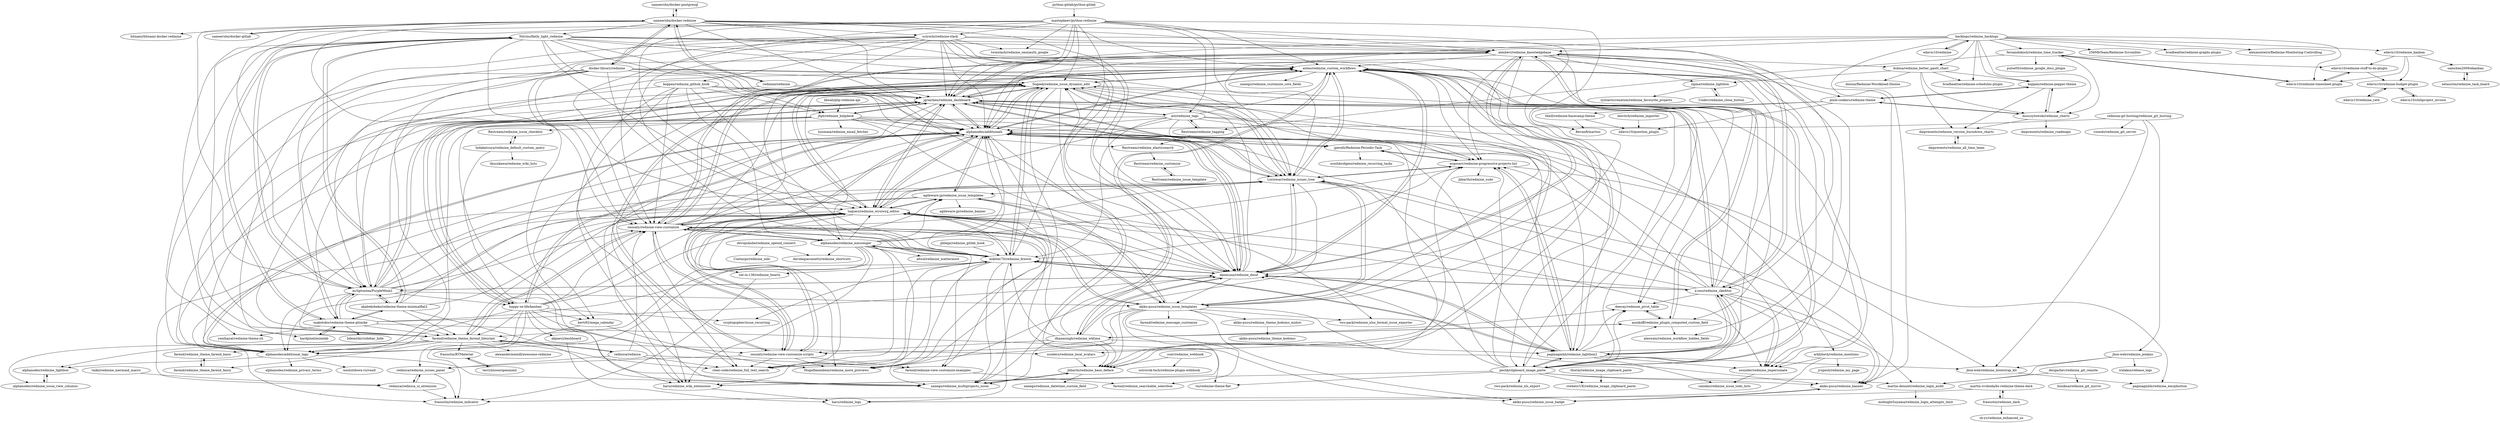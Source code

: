 digraph G {
"sameersbn/docker-postgresql" -> "sameersbn/docker-redmine" ["e"=1]
"sameersbn/docker-gitlab" -> "sameersbn/docker-redmine" ["e"=1]
"maxtepkeev/python-redmine" -> "anteo/redmine_custom_workflows"
"maxtepkeev/python-redmine" -> "Ilogeek/redmine_issue_dynamic_edit"
"maxtepkeev/python-redmine" -> "alexbevi/redmine_knowledgebase"
"maxtepkeev/python-redmine" -> "mrliptontea/PurpleMine2"
"maxtepkeev/python-redmine" -> "jgraichen/redmine_dashboard"
"maxtepkeev/python-redmine" -> "onozaty/redmine-view-customize"
"maxtepkeev/python-redmine" -> "farend/redmine_theme_farend_bleuclair"
"maxtepkeev/python-redmine" -> "mikitex70/redmine_drawio"
"maxtepkeev/python-redmine" -> "alphanodes/additionals"
"maxtepkeev/python-redmine" -> "twinslash/redmine_omniauth_google"
"maxtepkeev/python-redmine" -> "ixti/redmine_tags"
"maxtepkeev/python-redmine" -> "sciyoshi/redmine-slack"
"maxtepkeev/python-redmine" -> "danmunn/redmine_dmsf"
"maxtepkeev/python-redmine" -> "Loriowar/redmine_issues_tree"
"maxtepkeev/python-redmine" -> "taqueci/redmine_wysiwyg_editor"
"sameersbn/docker-redmine" -> "docker-library/redmine"
"sameersbn/docker-redmine" -> "sameersbn/docker-gitlab" ["e"=1]
"sameersbn/docker-redmine" -> "jgraichen/redmine_dashboard"
"sameersbn/docker-redmine" -> "bitnami/bitnami-docker-redmine"
"sameersbn/docker-redmine" -> "mrliptontea/PurpleMine2"
"sameersbn/docker-redmine" -> "sciyoshi/redmine-slack"
"sameersbn/docker-redmine" -> "danmunn/redmine_dmsf"
"sameersbn/docker-redmine" -> "onozaty/redmine-view-customize"
"sameersbn/docker-redmine" -> "redmine/redmine" ["e"=1]
"sameersbn/docker-redmine" -> "alphanodes/additionals"
"sameersbn/docker-redmine" -> "peclik/clipboard_image_paste"
"sameersbn/docker-redmine" -> "Nitrino/flatly_light_redmine"
"sameersbn/docker-redmine" -> "sameersbn/docker-postgresql" ["e"=1]
"sameersbn/docker-redmine" -> "alexbevi/redmine_knowledgebase"
"sameersbn/docker-redmine" -> "anteo/redmine_custom_workflows"
"taqueci/redmine_wysiwyg_editor" -> "Ilogeek/redmine_issue_dynamic_edit"
"taqueci/redmine_wysiwyg_editor" -> "alphanodes/additionals"
"taqueci/redmine_wysiwyg_editor" -> "Loriowar/redmine_issues_tree"
"taqueci/redmine_wysiwyg_editor" -> "nounder/redmine_impersonate"
"taqueci/redmine_wysiwyg_editor" -> "akiko-pusu/redmine_issue_templates"
"taqueci/redmine_wysiwyg_editor" -> "agileware-jp/redmine_issue_templates"
"taqueci/redmine_wysiwyg_editor" -> "mikitex70/redmine_drawio"
"taqueci/redmine_wysiwyg_editor" -> "nanego/redmine_multiprojects_issue"
"taqueci/redmine_wysiwyg_editor" -> "onozaty/redmine-view-customize"
"taqueci/redmine_wysiwyg_editor" -> "HugoHasenbein/redmine_more_previews"
"taqueci/redmine_wysiwyg_editor" -> "alphanodes/additional_tags"
"taqueci/redmine_wysiwyg_editor" -> "onozaty/redmine-view-customize-scripts"
"taqueci/redmine_wysiwyg_editor" -> "clear-code/redmine_full_text_search"
"taqueci/redmine_wysiwyg_editor" -> "cat-in-136/redmine_hearts"
"taqueci/redmine_wysiwyg_editor" -> "jgraichen/redmine_dashboard"
"koppen/redmine-pepper-theme" -> "pixel-cookers/redmine-theme"
"koppen/redmine-pepper-theme" -> "daipresents/redmine_version_burndown_charts"
"koppen/redmine-pepper-theme" -> "mszczytowski/redmine_charts"
"taikii/redmine_mermaid_macro" -> "redmica/redmica_ui_extension"
"sciyoshi/redmine-slack" -> "alphanodes/redmine_messenger"
"sciyoshi/redmine-slack" -> "jgraichen/redmine_dashboard"
"sciyoshi/redmine-slack" -> "alexbevi/redmine_knowledgebase"
"sciyoshi/redmine-slack" -> "anteo/redmine_custom_workflows"
"sciyoshi/redmine-slack" -> "hardpixel/minelab"
"sciyoshi/redmine-slack" -> "twinslash/redmine_omniauth_google"
"sciyoshi/redmine-slack" -> "akiko-pusu/redmine_issue_templates"
"sciyoshi/redmine-slack" -> "danmunn/redmine_dmsf"
"sciyoshi/redmine-slack" -> "makotokw/redmine-theme-gitmike"
"sciyoshi/redmine-slack" -> "paginagmbh/redmine_lightbox2"
"sciyoshi/redmine-slack" -> "mrliptontea/PurpleMine2"
"sciyoshi/redmine-slack" -> "alphanodes/additionals"
"sciyoshi/redmine-slack" -> "koppen/redmine_github_hook"
"sciyoshi/redmine-slack" -> "onozaty/redmine-view-customize"
"sciyoshi/redmine-slack" -> "taqueci/redmine_wysiwyg_editor"
"arkhitech/redmine_mentions" -> "nounder/redmine_impersonate"
"arkhitech/redmine_mentions" -> "haru/redmine_logs"
"arkhitech/redmine_mentions" -> "jrupesh/redmine_my_page"
"phlegx/redmine_gitlab_hook" -> "mikitex70/redmine_drawio"
"kulesa/redmine_better_gantt_chart" -> "dnoise/Redmine-Wordkload-Dnoise"
"kulesa/redmine_better_gantt_chart" -> "bradbeattie/redmine-schedules-plugin"
"kulesa/redmine_better_gantt_chart" -> "mszczytowski/redmine_charts"
"kulesa/redmine_better_gantt_chart" -> "koppen/redmine-pepper-theme"
"kulesa/redmine_better_gantt_chart" -> "daipresents/redmine_version_burndown_charts"
"kulesa/redmine_better_gantt_chart" -> "zipme/redmine_lightbox"
"dhanasingh/redmine_wktime" -> "annikoff/redmine_plugin_computed_custom_field"
"dhanasingh/redmine_wktime" -> "jbbarth/redmine_base_deface"
"dhanasingh/redmine_wktime" -> "alphanodes/additionals"
"dhanasingh/redmine_wktime" -> "anteo/redmine_custom_workflows"
"dhanasingh/redmine_wktime" -> "deecay/redmine_pivot_table"
"dhanasingh/redmine_wktime" -> "paginagmbh/redmine_lightbox2"
"dhanasingh/redmine_wktime" -> "nanego/redmine_multiprojects_issue"
"dhanasingh/redmine_wktime" -> "Ilogeek/redmine_issue_dynamic_edit"
"dhanasingh/redmine_wktime" -> "danmunn/redmine_dmsf"
"dhanasingh/redmine_wktime" -> "mikitex70/redmine_drawio"
"dhanasingh/redmine_wktime" -> "onozaty/redmine-view-customize-scripts"
"jbbarth/redmine_base_deface" -> "nanego/redmine_multiprojects_issue"
"jbbarth/redmine_base_deface" -> "nanego/redmine_datetime_custom_field"
"suer/redmine_webhook" -> "ostrovok-tech/redmine-plugin-webhook"
"suer/redmine_webhook" -> "jbbarth/redmine_base_deface"
"zipme/redmine_lightbox" -> "Undev/redmine_close_button"
"zipme/redmine_lightbox" -> "syntacticvexation/redmine_favourite_projects"
"jbox-web/redmine_jenkins" -> "iridakos/release_logs"
"jbox-web/redmine_jenkins" -> "jbox-web/redmine_bootstrap_kit"
"jbox-web/redmine_jenkins" -> "martin-denizet/redmine_login_audit"
"Undev/redmine_close_button" -> "zipme/redmine_lightbox"
"jbox-web/redmine_bootstrap_kit" -> "paginagmbh/redmine_emojibutton"
"pixel-cookers/redmine-theme" -> "koppen/redmine-pepper-theme"
"pixel-cookers/redmine-theme" -> "mszczytowski/redmine_charts"
"pixel-cookers/redmine-theme" -> "theill/redmine-basecamp-theme"
"pixel-cookers/redmine-theme" -> "BevanR/martini"
"pixel-cookers/redmine-theme" -> "edavis10/question_plugin"
"cat-in-136/redmine_hearts" -> "fraoustin/redmine_indicator"
"Restream/redmine_issue_template" -> "Restream/redmine_customize"
"Restream/redmine_issue_checklist" -> "hidakatsuya/redmine_default_custom_query"
"Restream/redmine_elasticsearch" -> "Restream/redmine_customize"
"nanego/redmine_multiprojects_issue" -> "jbbarth/redmine_base_deface"
"ixti/redmine_tags" -> "Restream/redmine_tagging"
"ixti/redmine_tags" -> "jgraichen/redmine_dashboard"
"ixti/redmine_tags" -> "mikitex70/redmine_drawio"
"ixti/redmine_tags" -> "anteo/redmine_custom_workflows"
"ixti/redmine_tags" -> "arkhitech/redmine_mentions"
"ixti/redmine_tags" -> "alphanodes/additional_tags"
"ixti/redmine_tags" -> "alphanodes/additionals"
"ixti/redmine_tags" -> "taqueci/redmine_wysiwyg_editor"
"ixti/redmine_tags" -> "Loriowar/redmine_issues_tree"
"ixti/redmine_tags" -> "jbbarth/redmine_base_deface"
"ixti/redmine_tags" -> "paginagmbh/redmine_lightbox2"
"Restream/redmine_customize" -> "Restream/redmine_issue_template"
"edavis10/redmine_rate" -> "edavis10/redmine-budget-plugin"
"devopskube/redmine_openid_connect" -> "Contargo/redmine_oidc"
"devopskube/redmine_openid_connect" -> "davidegiacometti/redmine_shortcuts"
"martin-denizet/redmine_login_audit" -> "midnightSuyama/redmine_login_attempts_limit"
"jgraichen/redmine_dashboard" -> "Ilogeek/redmine_issue_dynamic_edit"
"jgraichen/redmine_dashboard" -> "alphanodes/additionals"
"jgraichen/redmine_dashboard" -> "mrliptontea/PurpleMine2"
"jgraichen/redmine_dashboard" -> "danmunn/redmine_dmsf"
"jgraichen/redmine_dashboard" -> "Loriowar/redmine_issues_tree"
"jgraichen/redmine_dashboard" -> "alexbevi/redmine_knowledgebase"
"jgraichen/redmine_dashboard" -> "happy-se-life/kanban"
"jgraichen/redmine_dashboard" -> "alphanodes/additional_tags"
"jgraichen/redmine_dashboard" -> "a-ono/redmine_ckeditor"
"jgraichen/redmine_dashboard" -> "anteo/redmine_custom_workflows"
"jgraichen/redmine_dashboard" -> "ergoserv/redmine-progressive-projects-list"
"jgraichen/redmine_dashboard" -> "jfqd/redmine_helpdesk"
"jgraichen/redmine_dashboard" -> "taqueci/redmine_wysiwyg_editor"
"jgraichen/redmine_dashboard" -> "ixti/redmine_tags"
"jgraichen/redmine_dashboard" -> "haru/redmine_wiki_extensions"
"edavis10/redmine" -> "backlogs/redmine_backlogs" ["e"=1]
"mrliptontea/PurpleMine2" -> "jgraichen/redmine_dashboard"
"mrliptontea/PurpleMine2" -> "Nitrino/flatly_light_redmine"
"mrliptontea/PurpleMine2" -> "danmunn/redmine_dmsf"
"mrliptontea/PurpleMine2" -> "taqueci/redmine_wysiwyg_editor"
"mrliptontea/PurpleMine2" -> "Ilogeek/redmine_issue_dynamic_edit"
"mrliptontea/PurpleMine2" -> "farend/redmine_theme_farend_bleuclair"
"mrliptontea/PurpleMine2" -> "onozaty/redmine-view-customize"
"mrliptontea/PurpleMine2" -> "alphanodes/additionals"
"mrliptontea/PurpleMine2" -> "akabekobeko/redmine-theme-minimalflat2"
"mrliptontea/PurpleMine2" -> "anteo/redmine_custom_workflows"
"mrliptontea/PurpleMine2" -> "makotokw/redmine-theme-gitmike"
"mrliptontea/PurpleMine2" -> "happy-se-life/kanban"
"mrliptontea/PurpleMine2" -> "Loriowar/redmine_issues_tree"
"mrliptontea/PurpleMine2" -> "akiko-pusu/redmine_issue_templates"
"mrliptontea/PurpleMine2" -> "alphanodes/additional_tags"
"hidakatsuya/redmine_default_custom_query" -> "tkusukawa/redmine_wiki_lists"
"hidakatsuya/redmine_default_custom_query" -> "haru/redmine_wiki_extensions"
"hidakatsuya/redmine_default_custom_query" -> "Restream/redmine_issue_checklist"
"redmica/redmine_issues_panel" -> "redmica/redmica_ui_extension"
"redmica/redmine_issues_panel" -> "fraoustin/redmine_indicator"
"Nitrino/flatly_light_redmine" -> "makotokw/redmine-theme-gitmike"
"Nitrino/flatly_light_redmine" -> "mrliptontea/PurpleMine2"
"Nitrino/flatly_light_redmine" -> "akabekobeko/redmine-theme-minimalflat2"
"Nitrino/flatly_light_redmine" -> "jgraichen/redmine_dashboard"
"Nitrino/flatly_light_redmine" -> "yenihayat/redmine-theme-yh"
"Nitrino/flatly_light_redmine" -> "jfqd/redmine_helpdesk"
"Nitrino/flatly_light_redmine" -> "berti92/mega_calendar"
"Nitrino/flatly_light_redmine" -> "farend/redmine_theme_farend_bleuclair"
"Nitrino/flatly_light_redmine" -> "mikitex70/redmine_drawio"
"Nitrino/flatly_light_redmine" -> "a-ono/redmine_ckeditor"
"Nitrino/flatly_light_redmine" -> "alphanodes/additionals"
"Nitrino/flatly_light_redmine" -> "alexbevi/redmine_knowledgebase"
"Nitrino/flatly_light_redmine" -> "pixel-cookers/redmine-theme"
"Nitrino/flatly_light_redmine" -> "danmunn/redmine_dmsf"
"Nitrino/flatly_light_redmine" -> "peclik/clipboard_image_paste"
"onozaty/redmine-view-customize" -> "onozaty/redmine-view-customize-scripts"
"onozaty/redmine-view-customize" -> "akiko-pusu/redmine_issue_templates"
"onozaty/redmine-view-customize" -> "anteo/redmine_custom_workflows"
"onozaty/redmine-view-customize" -> "taqueci/redmine_wysiwyg_editor"
"onozaty/redmine-view-customize" -> "clear-code/redmine_full_text_search"
"onozaty/redmine-view-customize" -> "alphanodes/additionals"
"onozaty/redmine-view-customize" -> "farend/redmine_theme_farend_bleuclair"
"onozaty/redmine-view-customize" -> "akiko-pusu/redmine_issue_badge"
"onozaty/redmine-view-customize" -> "alphanodes/redmine_messenger"
"onozaty/redmine-view-customize" -> "Ilogeek/redmine_issue_dynamic_edit"
"onozaty/redmine-view-customize" -> "mikitex70/redmine_drawio"
"onozaty/redmine-view-customize" -> "farend/redmine-view-customize-examples"
"onozaty/redmine-view-customize" -> "alexbevi/redmine_knowledgebase"
"onozaty/redmine-view-customize" -> "Loriowar/redmine_issues_tree"
"onozaty/redmine-view-customize" -> "jgraichen/redmine_dashboard"
"edavis10/redmine_kanban" -> "samchen2009/ekanban"
"edavis10/redmine_kanban" -> "edavis10/redmine-stuff-to-do-plugin"
"edavis10/redmine_kanban" -> "edavis10/redmine-timesheet-plugin"
"edavis10/redmine_kanban" -> "edavis10/redmine-budget-plugin"
"backlogs/redmine_backlogs" -> "alexbevi/redmine_knowledgebase"
"backlogs/redmine_backlogs" -> "jgraichen/redmine_dashboard"
"backlogs/redmine_backlogs" -> "kulesa/redmine_better_gantt_chart"
"backlogs/redmine_backlogs" -> "256MbTeam/Redmine-Scrumbler"
"backlogs/redmine_backlogs" -> "bradbeattie/redmine-schedules-plugin"
"backlogs/redmine_backlogs" -> "fernandokosh/redmine_time_tracker"
"backlogs/redmine_backlogs" -> "mszczytowski/redmine_charts"
"backlogs/redmine_backlogs" -> "bradbeattie/redmine-graphs-plugin"
"backlogs/redmine_backlogs" -> "koppen/redmine-pepper-theme"
"backlogs/redmine_backlogs" -> "akiko-pusu/redmine_banner"
"backlogs/redmine_backlogs" -> "edavis10/redmine_kanban"
"backlogs/redmine_backlogs" -> "edavis10/redmine" ["e"=1]
"backlogs/redmine_backlogs" -> "alexmonteiro/Redmine-Monitoring-Controlling"
"backlogs/redmine_backlogs" -> "edavis10/redmine-timesheet-plugin"
"backlogs/redmine_backlogs" -> "Loriowar/redmine_issues_tree"
"dergachev/redmine_git_remote" -> "linniksa/redmine_git_mirror"
"dergachev/redmine_git_remote" -> "martin-denizet/redmine_login_audit"
"happy-se-life/kanban" -> "alphanodes/additionals"
"happy-se-life/kanban" -> "Ilogeek/redmine_issue_dynamic_edit"
"happy-se-life/kanban" -> "nanego/redmine_multiprojects_issue"
"happy-se-life/kanban" -> "jgraichen/redmine_dashboard"
"happy-se-life/kanban" -> "redmica/redmine_issues_panel"
"happy-se-life/kanban" -> "agileware-jp/redmine_issue_templates"
"happy-se-life/kanban" -> "taqueci/redmine_wysiwyg_editor"
"happy-se-life/kanban" -> "onozaty/redmine-view-customize"
"happy-se-life/kanban" -> "cryptogopher/issue_recurring"
"happy-se-life/kanban" -> "alphanodes/redmine_issue_view_columns"
"happy-se-life/kanban" -> "akpaevj/dashboard"
"happy-se-life/kanban" -> "farend/redmine_theme_farend_bleuclair"
"happy-se-life/kanban" -> "berti92/mega_calendar"
"happy-se-life/kanban" -> "onozaty/redmine-view-customize-scripts"
"happy-se-life/kanban" -> "alphanodes/additional_tags"
"koppen/redmine_github_hook" -> "alphanodes/redmine_messenger"
"koppen/redmine_github_hook" -> "farend/redmine_theme_farend_bleuclair"
"koppen/redmine_github_hook" -> "mikitex70/redmine_drawio"
"koppen/redmine_github_hook" -> "onozaty/redmine-view-customize"
"koppen/redmine_github_hook" -> "jgraichen/redmine_dashboard"
"koppen/redmine_github_hook" -> "alphanodes/additionals"
"koppen/redmine_github_hook" -> "jfqd/redmine_helpdesk"
"koppen/redmine_github_hook" -> "nanego/redmine_multiprojects_issue"
"koppen/redmine_github_hook" -> "clear-code/redmine_full_text_search"
"redmica/redmica" -> "clear-code/redmine_full_text_search"
"redmica/redmica" -> "farend/redmine-view-customize-examples"
"redmica/redmica" -> "farend/redmine_theme_farend_bleuclair"
"redmica/redmica" -> "onozaty/redmine-view-customize"
"redmica/redmica" -> "redmica/redmine_issues_panel"
"paginagmbh/redmine_lightbox2" -> "ergoserv/redmine-progressive-projects-list"
"paginagmbh/redmine_lightbox2" -> "a-ono/redmine_ckeditor"
"paginagmbh/redmine_lightbox2" -> "canidas/redmine_issue_todo_lists"
"paginagmbh/redmine_lightbox2" -> "peclik/clipboard_image_paste"
"paginagmbh/redmine_lightbox2" -> "deecay/redmine_pivot_table"
"paginagmbh/redmine_lightbox2" -> "mikitex70/redmine_drawio"
"paginagmbh/redmine_lightbox2" -> "annikoff/redmine_plugin_computed_custom_field"
"paginagmbh/redmine_lightbox2" -> "jperelli/Redmine-Periodic-Task"
"paginagmbh/redmine_lightbox2" -> "danmunn/redmine_dmsf"
"paginagmbh/redmine_lightbox2" -> "jbox-web/redmine_bootstrap_kit"
"paginagmbh/redmine_lightbox2" -> "alphanodes/additionals"
"paginagmbh/redmine_lightbox2" -> "nounder/redmine_impersonate"
"paginagmbh/redmine_lightbox2" -> "anteo/redmine_custom_workflows"
"farend/redmine_theme_farend_basic" -> "farend/redmine_theme_farend_fancy"
"hardpixel/minelab" -> "makotokw/redmine-theme-gitmike"
"akiko-pusu/redmine_banner" -> "akiko-pusu/redmine_issue_badge"
"fraoustin/RTMaterial" -> "terrylinooo/openmind"
"farend/redmine-view-customize-examples" -> "farend/redmine_searchable_selectbox"
"terrylinooo/openmind" -> "fraoustin/RTMaterial"
"akiko-pusu/redmine_theme_kodomo_midori" -> "akiko-pusu/redmine_theme_kodomo"
"akabekobeko/redmine-theme-minimalflat2" -> "Nitrino/flatly_light_redmine"
"akabekobeko/redmine-theme-minimalflat2" -> "makotokw/redmine-theme-gitmike"
"akabekobeko/redmine-theme-minimalflat2" -> "farend/redmine_theme_farend_bleuclair"
"akabekobeko/redmine-theme-minimalflat2" -> "mrliptontea/PurpleMine2"
"akabekobeko/redmine-theme-minimalflat2" -> "nanego/redmine_multiprojects_issue"
"akabekobeko/redmine-theme-minimalflat2" -> "taqueci/redmine_wysiwyg_editor"
"akabekobeko/redmine-theme-minimalflat2" -> "Loriowar/redmine_issues_tree"
"makotokw/redmine-theme-gitmike" -> "Nitrino/flatly_light_redmine"
"makotokw/redmine-theme-gitmike" -> "jgraichen/redmine_dashboard"
"makotokw/redmine-theme-gitmike" -> "akabekobeko/redmine-theme-minimalflat2"
"makotokw/redmine-theme-gitmike" -> "hardpixel/minelab"
"makotokw/redmine-theme-gitmike" -> "yenihayat/redmine-theme-yh"
"makotokw/redmine-theme-gitmike" -> "danmunn/redmine_dmsf"
"makotokw/redmine-theme-gitmike" -> "mrliptontea/PurpleMine2"
"makotokw/redmine-theme-gitmike" -> "farend/redmine_theme_farend_bleuclair"
"makotokw/redmine-theme-gitmike" -> "tsi/redmine-theme-flat"
"makotokw/redmine-theme-gitmike" -> "mikitex70/redmine_drawio"
"makotokw/redmine-theme-gitmike" -> "bdemirkir/sidebar_hide"
"deecay/redmine_pivot_table" -> "annikoff/redmine_plugin_computed_custom_field"
"agileware-jp/redmine_issue_templates" -> "agileware-jp/redmine_banner"
"agileware-jp/redmine_issue_templates" -> "fraoustin/redmine_indicator"
"agileware-jp/redmine_issue_templates" -> "akiko-pusu/redmine_issue_templates"
"agileware-jp/redmine_issue_templates" -> "alphanodes/additionals"
"agileware-jp/redmine_issue_templates" -> "taqueci/redmine_wysiwyg_editor"
"agileware-jp/redmine_issue_templates" -> "redmica/redmica_ui_extension"
"agileware-jp/redmine_issue_templates" -> "two-pack/redmine_xlsx_format_issue_exporter"
"docker-library/redmine" -> "alphanodes/additional_tags"
"docker-library/redmine" -> "Loriowar/redmine_issues_tree"
"docker-library/redmine" -> "sameersbn/docker-redmine"
"docker-library/redmine" -> "alphanodes/additionals"
"docker-library/redmine" -> "danmunn/redmine_dmsf"
"docker-library/redmine" -> "taqueci/redmine_wysiwyg_editor"
"docker-library/redmine" -> "onozaty/redmine-view-customize"
"docker-library/redmine" -> "farend/redmine_theme_farend_bleuclair"
"docker-library/redmine" -> "mikitex70/redmine_drawio"
"docker-library/redmine" -> "mrliptontea/PurpleMine2"
"docker-library/redmine" -> "Ilogeek/redmine_issue_dynamic_edit"
"akpaevj/dashboard" -> "haru/redmine_logs"
"alphanodes/additional_tags" -> "alphanodes/additionals"
"alphanodes/additional_tags" -> "alphanodes/redmine_privacy_terms"
"alphanodes/additional_tags" -> "nanego/redmine_multiprojects_issue"
"alphanodes/additional_tags" -> "alphanodes/redmine_lightbox"
"alphanodes/additional_tags" -> "noshutdown-ru/vault"
"anteo/redmine_custom_workflows" -> "annikoff/redmine_plugin_computed_custom_field"
"anteo/redmine_custom_workflows" -> "alphanodes/additionals"
"anteo/redmine_custom_workflows" -> "nounder/redmine_impersonate"
"anteo/redmine_custom_workflows" -> "alexwais/redmine_workflow_hidden_fields"
"anteo/redmine_custom_workflows" -> "onozaty/redmine-view-customize"
"anteo/redmine_custom_workflows" -> "jbbarth/redmine_base_deface"
"anteo/redmine_custom_workflows" -> "Ilogeek/redmine_issue_dynamic_edit"
"anteo/redmine_custom_workflows" -> "Loriowar/redmine_issues_tree"
"anteo/redmine_custom_workflows" -> "nanego/redmine_customize_core_fields"
"anteo/redmine_custom_workflows" -> "danmunn/redmine_dmsf"
"anteo/redmine_custom_workflows" -> "HugoHasenbein/redmine_more_previews"
"anteo/redmine_custom_workflows" -> "ergoserv/redmine-progressive-projects-list"
"anteo/redmine_custom_workflows" -> "jgraichen/redmine_dashboard"
"anteo/redmine_custom_workflows" -> "deecay/redmine_pivot_table"
"anteo/redmine_custom_workflows" -> "dhanasingh/redmine_wktime"
"alphanodes/redmine_lightbox" -> "alphanodes/redmine_issue_view_columns"
"redmica/redmica_ui_extension" -> "redmica/redmine_issues_panel"
"redmica/redmica_ui_extension" -> "fraoustin/redmine_indicator"
"thorin/redmine_image_clipboard_paste" -> "credativUK/redmine_image_clipboard_paste"
"farend/redmine_theme_farend_fancy" -> "farend/redmine_theme_farend_basic"
"martin-svoboda/bs-redmine-theme-dark" -> "fraoustin/redmine_dark"
"martin-svoboda/bs-redmine-theme-dark" -> "fraoustin/redmine_indicator"
"edavis10/redmine-budget-plugin" -> "edavis10/redmine_rate"
"edavis10/redmine-budget-plugin" -> "edavis10/chiliproject_invoice"
"edavis10/redmine-timesheet-plugin" -> "edavis10/redmine-stuff-to-do-plugin"
"edavis10/redmine-timesheet-plugin" -> "fernandokosh/redmine_time_tracker"
"danmunn/redmine_dmsf" -> "alphanodes/additionals"
"danmunn/redmine_dmsf" -> "jgraichen/redmine_dashboard"
"danmunn/redmine_dmsf" -> "a-ono/redmine_ckeditor"
"danmunn/redmine_dmsf" -> "anteo/redmine_custom_workflows"
"danmunn/redmine_dmsf" -> "paginagmbh/redmine_lightbox2"
"danmunn/redmine_dmsf" -> "mikitex70/redmine_drawio"
"danmunn/redmine_dmsf" -> "taqueci/redmine_wysiwyg_editor"
"danmunn/redmine_dmsf" -> "Loriowar/redmine_issues_tree"
"danmunn/redmine_dmsf" -> "alexbevi/redmine_knowledgebase"
"danmunn/redmine_dmsf" -> "onozaty/redmine-view-customize"
"danmunn/redmine_dmsf" -> "mrliptontea/PurpleMine2"
"danmunn/redmine_dmsf" -> "dhanasingh/redmine_wktime"
"danmunn/redmine_dmsf" -> "HugoHasenbein/redmine_more_previews"
"danmunn/redmine_dmsf" -> "Ilogeek/redmine_issue_dynamic_edit"
"danmunn/redmine_dmsf" -> "akiko-pusu/redmine_issue_templates"
"onozaty/redmine-view-customize-scripts" -> "onozaty/redmine-view-customize"
"onozaty/redmine-view-customize-scripts" -> "farend/redmine-view-customize-examples"
"onozaty/redmine-view-customize-scripts" -> "alphanodes/additionals"
"onozaty/redmine-view-customize-scripts" -> "HugoHasenbein/redmine_more_previews"
"onozaty/redmine-view-customize-scripts" -> "Ilogeek/redmine_issue_dynamic_edit"
"onozaty/redmine-view-customize-scripts" -> "redmica/redmine_issues_panel"
"onozaty/redmine-view-customize-scripts" -> "taqueci/redmine_wysiwyg_editor"
"onozaty/redmine-view-customize-scripts" -> "clear-code/redmine_full_text_search"
"Loriowar/redmine_issues_tree" -> "taqueci/redmine_wysiwyg_editor"
"Loriowar/redmine_issues_tree" -> "ergoserv/redmine-progressive-projects-list"
"Loriowar/redmine_issues_tree" -> "jbbarth/redmine_base_deface"
"Loriowar/redmine_issues_tree" -> "alphanodes/additionals"
"Loriowar/redmine_issues_tree" -> "jgraichen/redmine_dashboard"
"Loriowar/redmine_issues_tree" -> "anteo/redmine_custom_workflows"
"Loriowar/redmine_issues_tree" -> "agileware-jp/redmine_issue_templates"
"Loriowar/redmine_issues_tree" -> "nounder/redmine_impersonate"
"Loriowar/redmine_issues_tree" -> "akiko-pusu/redmine_banner"
"Loriowar/redmine_issues_tree" -> "akiko-pusu/redmine_issue_templates"
"Loriowar/redmine_issues_tree" -> "Ilogeek/redmine_issue_dynamic_edit"
"Loriowar/redmine_issues_tree" -> "danmunn/redmine_dmsf"
"annikoff/redmine_plugin_computed_custom_field" -> "deecay/redmine_pivot_table"
"annikoff/redmine_plugin_computed_custom_field" -> "anteo/redmine_custom_workflows"
"annikoff/redmine_plugin_computed_custom_field" -> "dhanasingh/redmine_wktime"
"annikoff/redmine_plugin_computed_custom_field" -> "alexwais/redmine_workflow_hidden_fields"
"berti92/mega_calendar" -> "fraoustin/redmine_indicator"
"berti92/mega_calendar" -> "HugoHasenbein/redmine_more_previews"
"nounder/redmine_impersonate" -> "canidas/redmine_issue_todo_lists"
"alphanodes/redmine_issue_view_columns" -> "alphanodes/redmine_lightbox"
"akiko-pusu/redmine_issue_badge" -> "akiko-pusu/redmine_banner"
"daipresents/redmine_version_burndown_charts" -> "daipresents/redmine_all_time_team"
"alexbevi/redmine_knowledgebase" -> "jgraichen/redmine_dashboard"
"alexbevi/redmine_knowledgebase" -> "alphanodes/additionals"
"alexbevi/redmine_knowledgebase" -> "akiko-pusu/redmine_banner"
"alexbevi/redmine_knowledgebase" -> "peclik/clipboard_image_paste"
"alexbevi/redmine_knowledgebase" -> "anteo/redmine_custom_workflows"
"alexbevi/redmine_knowledgebase" -> "onozaty/redmine-view-customize"
"alexbevi/redmine_knowledgebase" -> "danmunn/redmine_dmsf"
"alexbevi/redmine_knowledgebase" -> "paginagmbh/redmine_lightbox2"
"alexbevi/redmine_knowledgebase" -> "jbbarth/redmine_base_deface"
"alexbevi/redmine_knowledgebase" -> "a-ono/redmine_ckeditor"
"alexbevi/redmine_knowledgebase" -> "kulesa/redmine_better_gantt_chart"
"alexbevi/redmine_knowledgebase" -> "alphanodes/additional_tags"
"alexbevi/redmine_knowledgebase" -> "annikoff/redmine_plugin_computed_custom_field"
"alexbevi/redmine_knowledgebase" -> "zipme/redmine_lightbox"
"alexbevi/redmine_knowledgebase" -> "ergoserv/redmine-progressive-projects-list"
"kbsali/php-redmine-api" -> "jfqd/redmine_helpdesk"
"akiko-pusu/redmine_issue_templates" -> "onozaty/redmine-view-customize"
"akiko-pusu/redmine_issue_templates" -> "agileware-jp/redmine_issue_templates"
"akiko-pusu/redmine_issue_templates" -> "taqueci/redmine_wysiwyg_editor"
"akiko-pusu/redmine_issue_templates" -> "farend/redmine_message_customize"
"akiko-pusu/redmine_issue_templates" -> "akiko-pusu/redmine_banner"
"akiko-pusu/redmine_issue_templates" -> "two-pack/redmine_xlsx_format_issue_exporter"
"akiko-pusu/redmine_issue_templates" -> "Loriowar/redmine_issues_tree"
"akiko-pusu/redmine_issue_templates" -> "clear-code/redmine_full_text_search"
"akiko-pusu/redmine_issue_templates" -> "haru/redmine_wiki_extensions"
"akiko-pusu/redmine_issue_templates" -> "anteo/redmine_custom_workflows"
"akiko-pusu/redmine_issue_templates" -> "akiko-pusu/redmine_theme_kodomo_midori"
"akiko-pusu/redmine_issue_templates" -> "onozaty/redmine-view-customize-scripts"
"akiko-pusu/redmine_issue_templates" -> "akiko-pusu/redmine_issue_badge"
"akiko-pusu/redmine_issue_templates" -> "farend/redmine_searchable_selectbox"
"akiko-pusu/redmine_issue_templates" -> "Ilogeek/redmine_issue_dynamic_edit"
"a-ono/redmine_ckeditor" -> "paginagmbh/redmine_lightbox2"
"a-ono/redmine_ckeditor" -> "danmunn/redmine_dmsf"
"a-ono/redmine_ckeditor" -> "jgraichen/redmine_dashboard"
"a-ono/redmine_ckeditor" -> "alphanodes/additionals"
"a-ono/redmine_ckeditor" -> "peclik/clipboard_image_paste"
"a-ono/redmine_ckeditor" -> "taqueci/redmine_wysiwyg_editor"
"a-ono/redmine_ckeditor" -> "akiko-pusu/redmine_banner"
"a-ono/redmine_ckeditor" -> "Loriowar/redmine_issues_tree"
"a-ono/redmine_ckeditor" -> "alexbevi/redmine_knowledgebase"
"a-ono/redmine_ckeditor" -> "nounder/redmine_impersonate"
"a-ono/redmine_ckeditor" -> "anteo/redmine_custom_workflows"
"a-ono/redmine_ckeditor" -> "ergoserv/redmine-progressive-projects-list"
"a-ono/redmine_ckeditor" -> "martin-denizet/redmine_login_audit"
"a-ono/redmine_ckeditor" -> "deecay/redmine_pivot_table"
"a-ono/redmine_ckeditor" -> "Ilogeek/redmine_issue_dynamic_edit"
"netaustin/redmine_task_board" -> "samchen2009/ekanban"
"fernandokosh/redmine_time_tracker" -> "edavis10/redmine-timesheet-plugin"
"fernandokosh/redmine_time_tracker" -> "edavis10/redmine-stuff-to-do-plugin"
"fernandokosh/redmine_time_tracker" -> "mszczytowski/redmine_charts"
"fernandokosh/redmine_time_tracker" -> "pulse00/redmine_google_docs_plugin"
"fernandokosh/redmine_time_tracker" -> "Restream/redmine_tagging"
"edavis10/chiliproject_invoice" -> "edavis10/redmine-budget-plugin"
"daipresents/redmine_all_time_team" -> "daipresents/redmine_version_burndown_charts"
"fraoustin/redmine_dark" -> "martin-svoboda/bs-redmine-theme-dark"
"fraoustin/redmine_dark" -> "sk-ys/redmine_enhanced_ux"
"redmine/redmine" -> "mrliptontea/PurpleMine2" ["e"=1]
"redmine/redmine" -> "sameersbn/docker-redmine" ["e"=1]
"redmine/redmine" -> "danmunn/redmine_dmsf" ["e"=1]
"redmine/redmine" -> "jgraichen/redmine_dashboard" ["e"=1]
"farend/redmine_theme_farend_bleuclair" -> "farend/redmine_theme_farend_fancy"
"farend/redmine_theme_farend_bleuclair" -> "alphanodes/additional_tags"
"farend/redmine_theme_farend_bleuclair" -> "clear-code/redmine_full_text_search"
"farend/redmine_theme_farend_bleuclair" -> "alexandermeindl/awesome-redmine"
"farend/redmine_theme_farend_bleuclair" -> "onozaty/redmine-view-customize"
"farend/redmine_theme_farend_bleuclair" -> "alphanodes/additionals"
"farend/redmine_theme_farend_bleuclair" -> "fraoustin/RTMaterial"
"farend/redmine_theme_farend_bleuclair" -> "taqueci/redmine_wysiwyg_editor"
"farend/redmine_theme_farend_bleuclair" -> "farend/redmine_theme_farend_basic"
"farend/redmine_theme_farend_bleuclair" -> "alphanodes/redmine_lightbox"
"farend/redmine_theme_farend_bleuclair" -> "redmica/redmica"
"farend/redmine_theme_farend_bleuclair" -> "ncoders/redmine_local_avatars"
"samchen2009/ekanban" -> "netaustin/redmine_task_board"
"jfqd/redmine_helpdesk" -> "jgraichen/redmine_dashboard"
"jfqd/redmine_helpdesk" -> "alphanodes/additionals"
"jfqd/redmine_helpdesk" -> "alphanodes/additional_tags"
"jfqd/redmine_helpdesk" -> "jperelli/Redmine-Periodic-Task"
"jfqd/redmine_helpdesk" -> "luismaia/redmine_email_fetcher"
"jfqd/redmine_helpdesk" -> "Restream/redmine_issue_checklist"
"jfqd/redmine_helpdesk" -> "haru/redmine_wiki_extensions"
"jfqd/redmine_helpdesk" -> "Restream/redmine_elasticsearch"
"jfqd/redmine_helpdesk" -> "danmunn/redmine_dmsf"
"jfqd/redmine_helpdesk" -> "paginagmbh/redmine_lightbox2"
"ergoserv/redmine-progressive-projects-list" -> "Loriowar/redmine_issues_tree"
"ergoserv/redmine-progressive-projects-list" -> "jperelli/Redmine-Periodic-Task"
"ergoserv/redmine-progressive-projects-list" -> "paginagmbh/redmine_lightbox2"
"ergoserv/redmine-progressive-projects-list" -> "paginagmbh/redmine_emojibutton"
"ergoserv/redmine-progressive-projects-list" -> "jbbarth/redmine_sudo"
"ergoserv/redmine-progressive-projects-list" -> "ncoders/redmine_local_avatars"
"mikitex70/redmine_drawio" -> "HugoHasenbein/redmine_more_previews"
"mikitex70/redmine_drawio" -> "alphanodes/additionals"
"mikitex70/redmine_drawio" -> "taqueci/redmine_wysiwyg_editor"
"mikitex70/redmine_drawio" -> "Ilogeek/redmine_issue_dynamic_edit"
"mikitex70/redmine_drawio" -> "clear-code/redmine_full_text_search"
"mikitex70/redmine_drawio" -> "haru/redmine_wiki_extensions"
"mikitex70/redmine_drawio" -> "paginagmbh/redmine_lightbox2"
"mikitex70/redmine_drawio" -> "cat-in-136/redmine_hearts"
"mikitex70/redmine_drawio" -> "haru/redmine_logs"
"mikitex70/redmine_drawio" -> "ergoserv/redmine-progressive-projects-list"
"mikitex70/redmine_drawio" -> "danmunn/redmine_dmsf"
"mikitex70/redmine_drawio" -> "onozaty/redmine-view-customize"
"mikitex70/redmine_drawio" -> "alphanodes/redmine_messenger"
"mikitex70/redmine_drawio" -> "nanego/redmine_multiprojects_issue"
"mikitex70/redmine_drawio" -> "cryptogopher/issue_recurring"
"ncoders/redmine_local_avatars" -> "jbbarth/redmine_base_deface"
"Restream/redmine_tagging" -> "ixti/redmine_tags"
"Restream/redmine_tagging" -> "Restream/redmine_elasticsearch"
"mszczytowski/redmine_charts" -> "daipresents/redmine_version_burndown_charts"
"mszczytowski/redmine_charts" -> "daipresents/redmine_roadmaps"
"mszczytowski/redmine_charts" -> "koppen/redmine-pepper-theme"
"mszczytowski/redmine_charts" -> "pixel-cookers/redmine-theme"
"peclik/clipboard_image_paste" -> "paginagmbh/redmine_lightbox2"
"peclik/clipboard_image_paste" -> "alexbevi/redmine_knowledgebase"
"peclik/clipboard_image_paste" -> "a-ono/redmine_ckeditor"
"peclik/clipboard_image_paste" -> "haru/redmine_wiki_extensions"
"peclik/clipboard_image_paste" -> "akiko-pusu/redmine_banner"
"peclik/clipboard_image_paste" -> "jgraichen/redmine_dashboard"
"peclik/clipboard_image_paste" -> "ergoserv/redmine-progressive-projects-list"
"peclik/clipboard_image_paste" -> "credativUK/redmine_image_clipboard_paste"
"peclik/clipboard_image_paste" -> "anteo/redmine_custom_workflows"
"peclik/clipboard_image_paste" -> "danmunn/redmine_dmsf"
"peclik/clipboard_image_paste" -> "alphanodes/additionals"
"peclik/clipboard_image_paste" -> "two-pack/redmine_xls_export"
"peclik/clipboard_image_paste" -> "tsi/redmine-theme-flat"
"peclik/clipboard_image_paste" -> "deecay/redmine_pivot_table"
"peclik/clipboard_image_paste" -> "martin-denizet/redmine_login_audit"
"jperelli/Redmine-Periodic-Task" -> "alphanodes/additionals"
"jperelli/Redmine-Periodic-Task" -> "southbridgeio/redmine_recurring_tasks"
"jperelli/Redmine-Periodic-Task" -> "ergoserv/redmine-progressive-projects-list"
"python-gitlab/python-gitlab" -> "maxtepkeev/python-redmine" ["e"=1]
"redmine-git-hosting/redmine_git_hosting" -> "jbox-web/redmine_bootstrap_kit"
"redmine-git-hosting/redmine_git_hosting" -> "jbox-web/redmine_jenkins"
"redmine-git-hosting/redmine_git_hosting" -> "alphanodes/additionals"
"redmine-git-hosting/redmine_git_hosting" -> "voondo/redmine_git_server"
"edavis10/redmine-stuff-to-do-plugin" -> "edavis10/redmine-timesheet-plugin"
"edavis10/redmine-stuff-to-do-plugin" -> "edavis10/redmine-budget-plugin"
"Ilogeek/redmine_issue_dynamic_edit" -> "alphanodes/additionals"
"Ilogeek/redmine_issue_dynamic_edit" -> "taqueci/redmine_wysiwyg_editor"
"Ilogeek/redmine_issue_dynamic_edit" -> "jgraichen/redmine_dashboard"
"Ilogeek/redmine_issue_dynamic_edit" -> "HugoHasenbein/redmine_more_previews"
"Ilogeek/redmine_issue_dynamic_edit" -> "nounder/redmine_impersonate"
"Ilogeek/redmine_issue_dynamic_edit" -> "mikitex70/redmine_drawio"
"Ilogeek/redmine_issue_dynamic_edit" -> "anteo/redmine_custom_workflows"
"Ilogeek/redmine_issue_dynamic_edit" -> "happy-se-life/kanban"
"Ilogeek/redmine_issue_dynamic_edit" -> "deecay/redmine_pivot_table"
"Ilogeek/redmine_issue_dynamic_edit" -> "ergoserv/redmine-progressive-projects-list"
"Ilogeek/redmine_issue_dynamic_edit" -> "onozaty/redmine-view-customize-scripts"
"Ilogeek/redmine_issue_dynamic_edit" -> "alphanodes/additional_tags"
"Ilogeek/redmine_issue_dynamic_edit" -> "nanego/redmine_multiprojects_issue"
"Ilogeek/redmine_issue_dynamic_edit" -> "Loriowar/redmine_issues_tree"
"Ilogeek/redmine_issue_dynamic_edit" -> "berti92/mega_calendar"
"leovitch/redmine_importer" -> "edavis10/question_plugin"
"alphanodes/additionals" -> "alphanodes/additional_tags"
"alphanodes/additionals" -> "Ilogeek/redmine_issue_dynamic_edit"
"alphanodes/additionals" -> "taqueci/redmine_wysiwyg_editor"
"alphanodes/additionals" -> "jperelli/Redmine-Periodic-Task"
"alphanodes/additionals" -> "jbbarth/redmine_base_deface"
"alphanodes/additionals" -> "nounder/redmine_impersonate"
"alphanodes/additionals" -> "anteo/redmine_custom_workflows"
"alphanodes/additionals" -> "haru/redmine_wiki_extensions"
"alphanodes/additionals" -> "jbox-web/redmine_bootstrap_kit"
"alphanodes/additionals" -> "happy-se-life/kanban"
"alphanodes/additionals" -> "onozaty/redmine-view-customize-scripts"
"alphanodes/additionals" -> "jgraichen/redmine_dashboard"
"alphanodes/additionals" -> "Loriowar/redmine_issues_tree"
"alphanodes/additionals" -> "agileware-jp/redmine_issue_templates"
"alphanodes/additionals" -> "danmunn/redmine_dmsf"
"haru/redmine_wiki_extensions" -> "haru/redmine_logs"
"alphanodes/redmine_messenger" -> "alphanodes/additionals"
"alphanodes/redmine_messenger" -> "onozaty/redmine-view-customize"
"alphanodes/redmine_messenger" -> "mikitex70/redmine_drawio"
"alphanodes/redmine_messenger" -> "haru/redmine_wiki_extensions"
"alphanodes/redmine_messenger" -> "nanego/redmine_multiprojects_issue"
"alphanodes/redmine_messenger" -> "clear-code/redmine_full_text_search"
"alphanodes/redmine_messenger" -> "altsol/redmine_mattermost"
"alphanodes/redmine_messenger" -> "agileware-jp/redmine_issue_templates"
"alphanodes/redmine_messenger" -> "davidegiacometti/redmine_shortcuts"
"alphanodes/redmine_messenger" -> "Ilogeek/redmine_issue_dynamic_edit"
"alphanodes/redmine_messenger" -> "farend/redmine-view-customize-examples"
"alphanodes/redmine_messenger" -> "alphanodes/additional_tags"
"alphanodes/redmine_messenger" -> "taqueci/redmine_wysiwyg_editor"
"alphanodes/redmine_messenger" -> "farend/redmine_theme_farend_bleuclair"
"alphanodes/redmine_messenger" -> "ergoserv/redmine-progressive-projects-list"
"theill/redmine-basecamp-theme" -> "BevanR/martini"
"theill/redmine-basecamp-theme" -> "edavis10/question_plugin"
"sameersbn/docker-postgresql" ["l"="2.751,13.819", "c"=257]
"sameersbn/docker-redmine" ["l"="2.077,-36.391"]
"sameersbn/docker-gitlab" ["l"="6.05,-12.022", "c"=270]
"maxtepkeev/python-redmine" ["l"="2.089,-36.355"]
"anteo/redmine_custom_workflows" ["l"="2.135,-36.346"]
"Ilogeek/redmine_issue_dynamic_edit" ["l"="2.115,-36.329"]
"alexbevi/redmine_knowledgebase" ["l"="2.135,-36.372"]
"mrliptontea/PurpleMine2" ["l"="2.104,-36.366"]
"jgraichen/redmine_dashboard" ["l"="2.126,-36.356"]
"onozaty/redmine-view-customize" ["l"="2.088,-36.341"]
"farend/redmine_theme_farend_bleuclair" ["l"="2.057,-36.35"]
"mikitex70/redmine_drawio" ["l"="2.104,-36.326"]
"alphanodes/additionals" ["l"="2.115,-36.338"]
"twinslash/redmine_omniauth_google" ["l"="2.043,-36.383"]
"ixti/redmine_tags" ["l"="2.153,-36.336"]
"sciyoshi/redmine-slack" ["l"="2.088,-36.372"]
"danmunn/redmine_dmsf" ["l"="2.113,-36.354"]
"Loriowar/redmine_issues_tree" ["l"="2.121,-36.344"]
"taqueci/redmine_wysiwyg_editor" ["l"="2.098,-36.334"]
"docker-library/redmine" ["l"="2.072,-36.356"]
"bitnami/bitnami-docker-redmine" ["l"="2.026,-36.434"]
"redmine/redmine" ["l"="4.413,-37.068", "c"=1]
"peclik/clipboard_image_paste" ["l"="2.152,-36.373"]
"Nitrino/flatly_light_redmine" ["l"="2.116,-36.379"]
"nounder/redmine_impersonate" ["l"="2.149,-36.326"]
"akiko-pusu/redmine_issue_templates" ["l"="2.108,-36.315"]
"agileware-jp/redmine_issue_templates" ["l"="2.079,-36.305"]
"nanego/redmine_multiprojects_issue" ["l"="2.094,-36.321"]
"HugoHasenbein/redmine_more_previews" ["l"="2.119,-36.317"]
"alphanodes/additional_tags" ["l"="2.102,-36.346"]
"onozaty/redmine-view-customize-scripts" ["l"="2.088,-36.315"]
"clear-code/redmine_full_text_search" ["l"="2.06,-36.321"]
"cat-in-136/redmine_hearts" ["l"="2.065,-36.301"]
"koppen/redmine-pepper-theme" ["l"="2.204,-36.441"]
"pixel-cookers/redmine-theme" ["l"="2.186,-36.452"]
"daipresents/redmine_version_burndown_charts" ["l"="2.217,-36.455"]
"mszczytowski/redmine_charts" ["l"="2.218,-36.435"]
"taikii/redmine_mermaid_macro" ["l"="2.011,-36.251"]
"redmica/redmica_ui_extension" ["l"="2.033,-36.278"]
"alphanodes/redmine_messenger" ["l"="2.074,-36.321"]
"hardpixel/minelab" ["l"="2.098,-36.422"]
"makotokw/redmine-theme-gitmike" ["l"="2.099,-36.393"]
"paginagmbh/redmine_lightbox2" ["l"="2.146,-36.342"]
"koppen/redmine_github_hook" ["l"="2.07,-36.337"]
"arkhitech/redmine_mentions" ["l"="2.184,-36.302"]
"haru/redmine_logs" ["l"="2.139,-36.291"]
"jrupesh/redmine_my_page" ["l"="2.225,-36.283"]
"phlegx/redmine_gitlab_hook" ["l"="2.067,-36.256"]
"kulesa/redmine_better_gantt_chart" ["l"="2.194,-36.425"]
"dnoise/Redmine-Wordkload-Dnoise" ["l"="2.225,-36.445"]
"bradbeattie/redmine-schedules-plugin" ["l"="2.221,-36.419"]
"zipme/redmine_lightbox" ["l"="2.159,-36.435"]
"dhanasingh/redmine_wktime" ["l"="2.133,-36.324"]
"annikoff/redmine_plugin_computed_custom_field" ["l"="2.17,-36.342"]
"jbbarth/redmine_base_deface" ["l"="2.119,-36.309"]
"deecay/redmine_pivot_table" ["l"="2.16,-36.349"]
"nanego/redmine_datetime_custom_field" ["l"="2.136,-36.276"]
"suer/redmine_webhook" ["l"="2.112,-36.235"]
"ostrovok-tech/redmine-plugin-webhook" ["l"="2.112,-36.209"]
"Undev/redmine_close_button" ["l"="2.156,-36.454"]
"syntacticvexation/redmine_favourite_projects" ["l"="2.155,-36.469"]
"jbox-web/redmine_jenkins" ["l"="2.225,-36.307"]
"iridakos/release_logs" ["l"="2.257,-36.291"]
"jbox-web/redmine_bootstrap_kit" ["l"="2.182,-36.316"]
"martin-denizet/redmine_login_audit" ["l"="2.214,-36.342"]
"paginagmbh/redmine_emojibutton" ["l"="2.167,-36.302"]
"theill/redmine-basecamp-theme" ["l"="2.203,-36.483"]
"BevanR/martini" ["l"="2.184,-36.477"]
"edavis10/question_plugin" ["l"="2.189,-36.492"]
"fraoustin/redmine_indicator" ["l"="2.045,-36.289"]
"Restream/redmine_issue_template" ["l"="2.299,-36.297"]
"Restream/redmine_customize" ["l"="2.276,-36.306"]
"Restream/redmine_issue_checklist" ["l"="2.174,-36.269"]
"hidakatsuya/redmine_default_custom_query" ["l"="2.165,-36.254"]
"Restream/redmine_elasticsearch" ["l"="2.227,-36.323"]
"Restream/redmine_tagging" ["l"="2.213,-36.357"]
"edavis10/redmine_rate" ["l"="2.343,-36.431"]
"edavis10/redmine-budget-plugin" ["l"="2.322,-36.428"]
"devopskube/redmine_openid_connect" ["l"="1.977,-36.25"]
"Contargo/redmine_oidc" ["l"="1.959,-36.233"]
"davidegiacometti/redmine_shortcuts" ["l"="2.011,-36.281"]
"midnightSuyama/redmine_login_attempts_limit" ["l"="2.244,-36.341"]
"happy-se-life/kanban" ["l"="2.085,-36.326"]
"a-ono/redmine_ckeditor" ["l"="2.147,-36.357"]
"ergoserv/redmine-progressive-projects-list" ["l"="2.135,-36.334"]
"jfqd/redmine_helpdesk" ["l"="2.152,-36.316"]
"haru/redmine_wiki_extensions" ["l"="2.133,-36.312"]
"edavis10/redmine" ["l"="4.892,-37.257", "c"=1]
"backlogs/redmine_backlogs" ["l"="2.211,-36.396"]
"akabekobeko/redmine-theme-minimalflat2" ["l"="2.074,-36.372"]
"tkusukawa/redmine_wiki_lists" ["l"="2.177,-36.226"]
"redmica/redmine_issues_panel" ["l"="2.041,-36.3"]
"yenihayat/redmine-theme-yh" ["l"="2.082,-36.415"]
"berti92/mega_calendar" ["l"="2.095,-36.302"]
"akiko-pusu/redmine_issue_badge" ["l"="2.165,-36.329"]
"farend/redmine-view-customize-examples" ["l"="2.053,-36.31"]
"edavis10/redmine_kanban" ["l"="2.298,-36.406"]
"samchen2009/ekanban" ["l"="2.345,-36.404"]
"edavis10/redmine-stuff-to-do-plugin" ["l"="2.291,-36.42"]
"edavis10/redmine-timesheet-plugin" ["l"="2.271,-36.409"]
"256MbTeam/Redmine-Scrumbler" ["l"="2.255,-36.38"]
"fernandokosh/redmine_time_tracker" ["l"="2.251,-36.409"]
"bradbeattie/redmine-graphs-plugin" ["l"="2.245,-36.391"]
"akiko-pusu/redmine_banner" ["l"="2.167,-36.36"]
"alexmonteiro/Redmine-Monitoring-Controlling" ["l"="2.244,-36.425"]
"dergachev/redmine_git_remote" ["l"="2.276,-36.337"]
"linniksa/redmine_git_mirror" ["l"="2.309,-36.332"]
"cryptogopher/issue_recurring" ["l"="2.082,-36.292"]
"alphanodes/redmine_issue_view_columns" ["l"="2.036,-36.34"]
"akpaevj/dashboard" ["l"="2.106,-36.281"]
"redmica/redmica" ["l"="2.034,-36.326"]
"canidas/redmine_issue_todo_lists" ["l"="2.184,-36.331"]
"jperelli/Redmine-Periodic-Task" ["l"="2.135,-36.302"]
"farend/redmine_theme_farend_basic" ["l"="2.013,-36.353"]
"farend/redmine_theme_farend_fancy" ["l"="2.003,-36.363"]
"fraoustin/RTMaterial" ["l"="1.996,-36.347"]
"terrylinooo/openmind" ["l"="1.972,-36.348"]
"farend/redmine_searchable_selectbox" ["l"="2.065,-36.288"]
"akiko-pusu/redmine_theme_kodomo_midori" ["l"="2.128,-36.26"]
"akiko-pusu/redmine_theme_kodomo" ["l"="2.139,-36.232"]
"tsi/redmine-theme-flat" ["l"="2.14,-36.41"]
"bdemirkir/sidebar_hide" ["l"="2.075,-36.434"]
"agileware-jp/redmine_banner" ["l"="2.055,-36.274"]
"two-pack/redmine_xlsx_format_issue_exporter" ["l"="2.085,-36.277"]
"alphanodes/redmine_privacy_terms" ["l"="2.111,-36.297"]
"alphanodes/redmine_lightbox" ["l"="2.038,-36.354"]
"noshutdown-ru/vault" ["l"="2.123,-36.398"]
"alexwais/redmine_workflow_hidden_fields" ["l"="2.187,-36.357"]
"nanego/redmine_customize_core_fields" ["l"="2.19,-36.345"]
"thorin/redmine_image_clipboard_paste" ["l"="2.121,-36.466"]
"credativUK/redmine_image_clipboard_paste" ["l"="2.135,-36.43"]
"martin-svoboda/bs-redmine-theme-dark" ["l"="1.987,-36.274"]
"fraoustin/redmine_dark" ["l"="1.959,-36.268"]
"edavis10/chiliproject_invoice" ["l"="2.335,-36.444"]
"daipresents/redmine_all_time_team" ["l"="2.231,-36.472"]
"kbsali/php-redmine-api" ["l"="2.213,-36.251"]
"farend/redmine_message_customize" ["l"="2.119,-36.273"]
"netaustin/redmine_task_board" ["l"="2.37,-36.405"]
"pulse00/redmine_google_docs_plugin" ["l"="2.274,-36.434"]
"sk-ys/redmine_enhanced_ux" ["l"="1.933,-36.262"]
"alexandermeindl/awesome-redmine" ["l"="2.014,-36.374"]
"ncoders/redmine_local_avatars" ["l"="2.058,-36.329"]
"luismaia/redmine_email_fetcher" ["l"="2.166,-36.285"]
"jbbarth/redmine_sudo" ["l"="2.177,-36.366"]
"daipresents/redmine_roadmaps" ["l"="2.242,-36.452"]
"two-pack/redmine_xls_export" ["l"="2.174,-36.398"]
"southbridgeio/redmine_recurring_tasks" ["l"="2.105,-36.259"]
"python-gitlab/python-gitlab" ["l"="7.139,-8.678", "c"=14]
"redmine-git-hosting/redmine_git_hosting" ["l"="2.199,-36.292"]
"voondo/redmine_git_server" ["l"="2.211,-36.272"]
"leovitch/redmine_importer" ["l"="2.193,-36.519"]
"altsol/redmine_mattermost" ["l"="2.01,-36.307"]
}